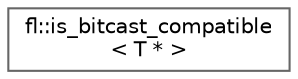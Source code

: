 digraph "Graphical Class Hierarchy"
{
 // INTERACTIVE_SVG=YES
 // LATEX_PDF_SIZE
  bgcolor="transparent";
  edge [fontname=Helvetica,fontsize=10,labelfontname=Helvetica,labelfontsize=10];
  node [fontname=Helvetica,fontsize=10,shape=box,height=0.2,width=0.4];
  rankdir="LR";
  Node0 [id="Node000000",label="fl::is_bitcast_compatible\l\< T * \>",height=0.2,width=0.4,color="grey40", fillcolor="white", style="filled",URL="$de/df0/structfl_1_1is__bitcast__compatible_3_01_t_01_5_01_4.html",tooltip=" "];
}
